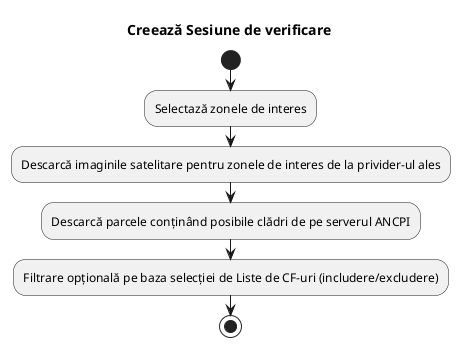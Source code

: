 @startuml
title Creează Sesiune de verificare
start
:Selectază zonele de interes;
->
:Descarcă imaginile satelitare pentru zonele de interes de la privider-ul ales;
->
:Descarcă parcele conținând posibile clădri de pe serverul ANCPI;
->
:Filtrare opțională pe baza selecției de Liste de CF-uri (includere/excludere);
stop
@enduml
